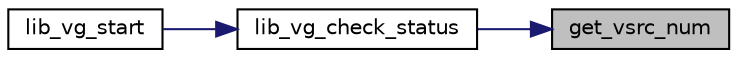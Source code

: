 digraph "get_vsrc_num"
{
 // INTERACTIVE_SVG=YES
 // LATEX_PDF_SIZE
  bgcolor="transparent";
  edge [fontname="Helvetica",fontsize="10",labelfontname="Helvetica",labelfontsize="10"];
  node [fontname="Helvetica",fontsize="10",shape=record];
  rankdir="RL";
  Node1 [label="get_vsrc_num",height=0.2,width=0.4,color="black", fillcolor="grey75", style="filled", fontcolor="black",tooltip=" "];
  Node1 -> Node2 [dir="back",color="midnightblue",fontsize="10",style="solid",fontname="Helvetica"];
  Node2 [label="lib_vg_check_status",height=0.2,width=0.4,color="black",URL="$d0/d1e/lib__vsrc__guard_8c.html#ad43e6bcdd960681416b4009e710f0f21",tooltip=" "];
  Node2 -> Node3 [dir="back",color="midnightblue",fontsize="10",style="solid",fontname="Helvetica"];
  Node3 [label="lib_vg_start",height=0.2,width=0.4,color="black",URL="$d8/dab/group__VSRC__GUARD__FUNCTION__GROUP.html#ga555a1854e78bf261b3aa0688b5a12424",tooltip=" "];
}
